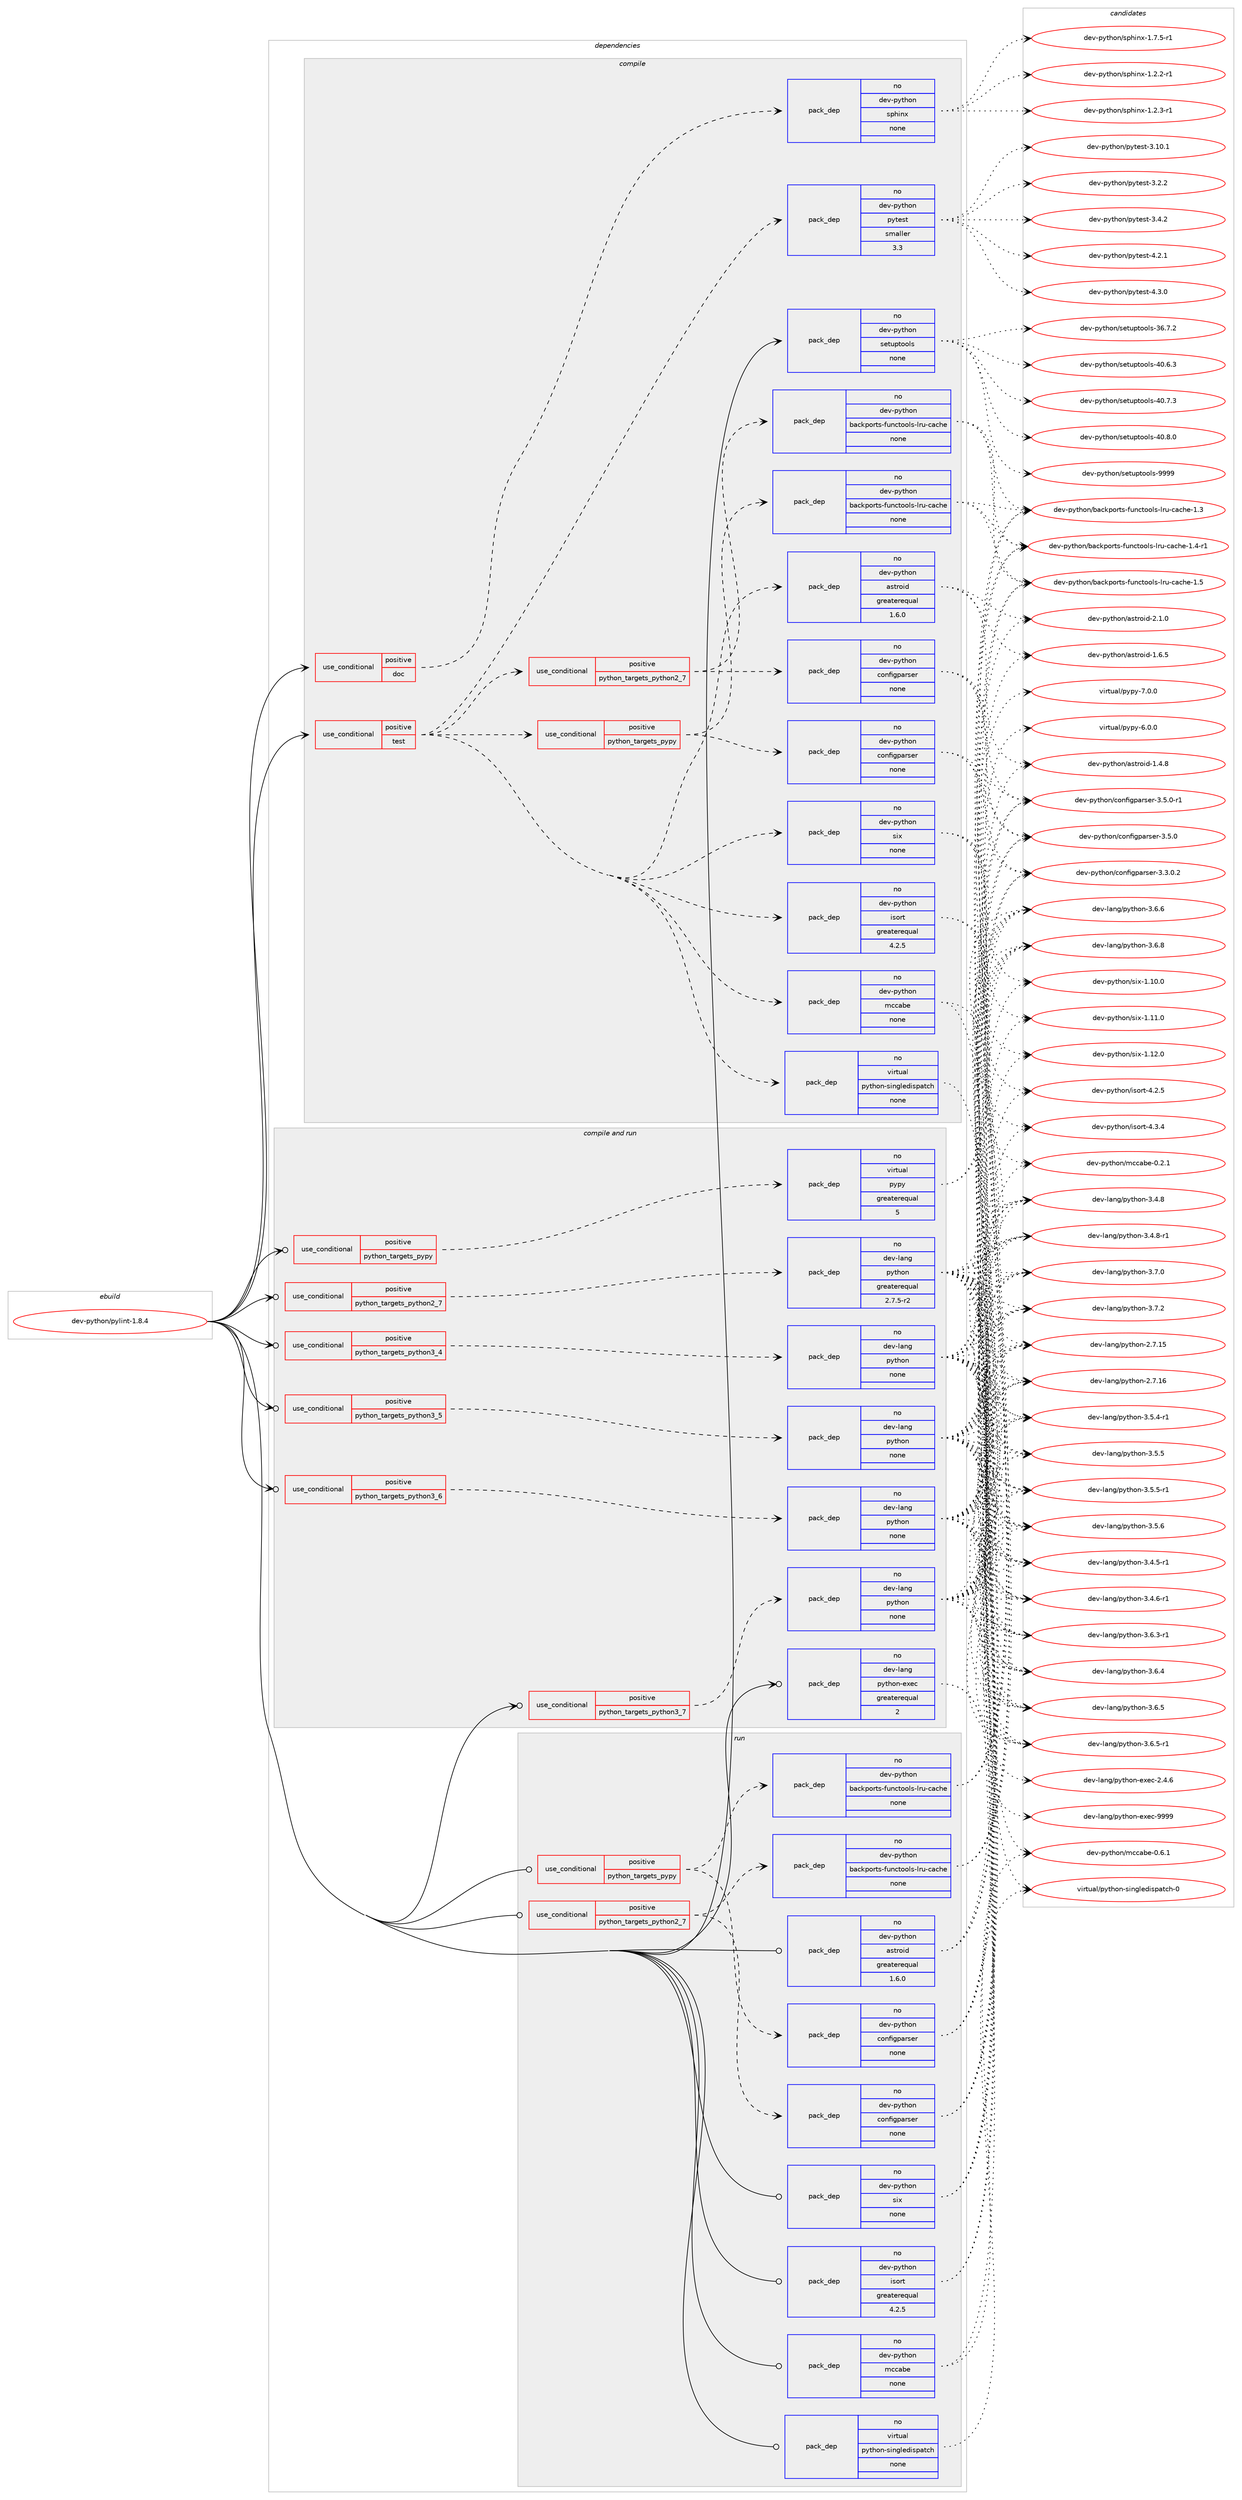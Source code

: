 digraph prolog {

# *************
# Graph options
# *************

newrank=true;
concentrate=true;
compound=true;
graph [rankdir=LR,fontname=Helvetica,fontsize=10,ranksep=1.5];#, ranksep=2.5, nodesep=0.2];
edge  [arrowhead=vee];
node  [fontname=Helvetica,fontsize=10];

# **********
# The ebuild
# **********

subgraph cluster_leftcol {
color=gray;
rank=same;
label=<<i>ebuild</i>>;
id [label="dev-python/pylint-1.8.4", color=red, width=4, href="../dev-python/pylint-1.8.4.svg"];
}

# ****************
# The dependencies
# ****************

subgraph cluster_midcol {
color=gray;
label=<<i>dependencies</i>>;
subgraph cluster_compile {
fillcolor="#eeeeee";
style=filled;
label=<<i>compile</i>>;
subgraph cond381129 {
dependency1430282 [label=<<TABLE BORDER="0" CELLBORDER="1" CELLSPACING="0" CELLPADDING="4"><TR><TD ROWSPAN="3" CELLPADDING="10">use_conditional</TD></TR><TR><TD>positive</TD></TR><TR><TD>doc</TD></TR></TABLE>>, shape=none, color=red];
subgraph pack1025831 {
dependency1430283 [label=<<TABLE BORDER="0" CELLBORDER="1" CELLSPACING="0" CELLPADDING="4" WIDTH="220"><TR><TD ROWSPAN="6" CELLPADDING="30">pack_dep</TD></TR><TR><TD WIDTH="110">no</TD></TR><TR><TD>dev-python</TD></TR><TR><TD>sphinx</TD></TR><TR><TD>none</TD></TR><TR><TD></TD></TR></TABLE>>, shape=none, color=blue];
}
dependency1430282:e -> dependency1430283:w [weight=20,style="dashed",arrowhead="vee"];
}
id:e -> dependency1430282:w [weight=20,style="solid",arrowhead="vee"];
subgraph cond381130 {
dependency1430284 [label=<<TABLE BORDER="0" CELLBORDER="1" CELLSPACING="0" CELLPADDING="4"><TR><TD ROWSPAN="3" CELLPADDING="10">use_conditional</TD></TR><TR><TD>positive</TD></TR><TR><TD>test</TD></TR></TABLE>>, shape=none, color=red];
subgraph pack1025832 {
dependency1430285 [label=<<TABLE BORDER="0" CELLBORDER="1" CELLSPACING="0" CELLPADDING="4" WIDTH="220"><TR><TD ROWSPAN="6" CELLPADDING="30">pack_dep</TD></TR><TR><TD WIDTH="110">no</TD></TR><TR><TD>dev-python</TD></TR><TR><TD>astroid</TD></TR><TR><TD>greaterequal</TD></TR><TR><TD>1.6.0</TD></TR></TABLE>>, shape=none, color=blue];
}
dependency1430284:e -> dependency1430285:w [weight=20,style="dashed",arrowhead="vee"];
subgraph pack1025833 {
dependency1430286 [label=<<TABLE BORDER="0" CELLBORDER="1" CELLSPACING="0" CELLPADDING="4" WIDTH="220"><TR><TD ROWSPAN="6" CELLPADDING="30">pack_dep</TD></TR><TR><TD WIDTH="110">no</TD></TR><TR><TD>dev-python</TD></TR><TR><TD>six</TD></TR><TR><TD>none</TD></TR><TR><TD></TD></TR></TABLE>>, shape=none, color=blue];
}
dependency1430284:e -> dependency1430286:w [weight=20,style="dashed",arrowhead="vee"];
subgraph pack1025834 {
dependency1430287 [label=<<TABLE BORDER="0" CELLBORDER="1" CELLSPACING="0" CELLPADDING="4" WIDTH="220"><TR><TD ROWSPAN="6" CELLPADDING="30">pack_dep</TD></TR><TR><TD WIDTH="110">no</TD></TR><TR><TD>dev-python</TD></TR><TR><TD>isort</TD></TR><TR><TD>greaterequal</TD></TR><TR><TD>4.2.5</TD></TR></TABLE>>, shape=none, color=blue];
}
dependency1430284:e -> dependency1430287:w [weight=20,style="dashed",arrowhead="vee"];
subgraph pack1025835 {
dependency1430288 [label=<<TABLE BORDER="0" CELLBORDER="1" CELLSPACING="0" CELLPADDING="4" WIDTH="220"><TR><TD ROWSPAN="6" CELLPADDING="30">pack_dep</TD></TR><TR><TD WIDTH="110">no</TD></TR><TR><TD>dev-python</TD></TR><TR><TD>mccabe</TD></TR><TR><TD>none</TD></TR><TR><TD></TD></TR></TABLE>>, shape=none, color=blue];
}
dependency1430284:e -> dependency1430288:w [weight=20,style="dashed",arrowhead="vee"];
subgraph pack1025836 {
dependency1430289 [label=<<TABLE BORDER="0" CELLBORDER="1" CELLSPACING="0" CELLPADDING="4" WIDTH="220"><TR><TD ROWSPAN="6" CELLPADDING="30">pack_dep</TD></TR><TR><TD WIDTH="110">no</TD></TR><TR><TD>virtual</TD></TR><TR><TD>python-singledispatch</TD></TR><TR><TD>none</TD></TR><TR><TD></TD></TR></TABLE>>, shape=none, color=blue];
}
dependency1430284:e -> dependency1430289:w [weight=20,style="dashed",arrowhead="vee"];
subgraph cond381131 {
dependency1430290 [label=<<TABLE BORDER="0" CELLBORDER="1" CELLSPACING="0" CELLPADDING="4"><TR><TD ROWSPAN="3" CELLPADDING="10">use_conditional</TD></TR><TR><TD>positive</TD></TR><TR><TD>python_targets_pypy</TD></TR></TABLE>>, shape=none, color=red];
subgraph pack1025837 {
dependency1430291 [label=<<TABLE BORDER="0" CELLBORDER="1" CELLSPACING="0" CELLPADDING="4" WIDTH="220"><TR><TD ROWSPAN="6" CELLPADDING="30">pack_dep</TD></TR><TR><TD WIDTH="110">no</TD></TR><TR><TD>dev-python</TD></TR><TR><TD>backports-functools-lru-cache</TD></TR><TR><TD>none</TD></TR><TR><TD></TD></TR></TABLE>>, shape=none, color=blue];
}
dependency1430290:e -> dependency1430291:w [weight=20,style="dashed",arrowhead="vee"];
subgraph pack1025838 {
dependency1430292 [label=<<TABLE BORDER="0" CELLBORDER="1" CELLSPACING="0" CELLPADDING="4" WIDTH="220"><TR><TD ROWSPAN="6" CELLPADDING="30">pack_dep</TD></TR><TR><TD WIDTH="110">no</TD></TR><TR><TD>dev-python</TD></TR><TR><TD>configparser</TD></TR><TR><TD>none</TD></TR><TR><TD></TD></TR></TABLE>>, shape=none, color=blue];
}
dependency1430290:e -> dependency1430292:w [weight=20,style="dashed",arrowhead="vee"];
}
dependency1430284:e -> dependency1430290:w [weight=20,style="dashed",arrowhead="vee"];
subgraph cond381132 {
dependency1430293 [label=<<TABLE BORDER="0" CELLBORDER="1" CELLSPACING="0" CELLPADDING="4"><TR><TD ROWSPAN="3" CELLPADDING="10">use_conditional</TD></TR><TR><TD>positive</TD></TR><TR><TD>python_targets_python2_7</TD></TR></TABLE>>, shape=none, color=red];
subgraph pack1025839 {
dependency1430294 [label=<<TABLE BORDER="0" CELLBORDER="1" CELLSPACING="0" CELLPADDING="4" WIDTH="220"><TR><TD ROWSPAN="6" CELLPADDING="30">pack_dep</TD></TR><TR><TD WIDTH="110">no</TD></TR><TR><TD>dev-python</TD></TR><TR><TD>backports-functools-lru-cache</TD></TR><TR><TD>none</TD></TR><TR><TD></TD></TR></TABLE>>, shape=none, color=blue];
}
dependency1430293:e -> dependency1430294:w [weight=20,style="dashed",arrowhead="vee"];
subgraph pack1025840 {
dependency1430295 [label=<<TABLE BORDER="0" CELLBORDER="1" CELLSPACING="0" CELLPADDING="4" WIDTH="220"><TR><TD ROWSPAN="6" CELLPADDING="30">pack_dep</TD></TR><TR><TD WIDTH="110">no</TD></TR><TR><TD>dev-python</TD></TR><TR><TD>configparser</TD></TR><TR><TD>none</TD></TR><TR><TD></TD></TR></TABLE>>, shape=none, color=blue];
}
dependency1430293:e -> dependency1430295:w [weight=20,style="dashed",arrowhead="vee"];
}
dependency1430284:e -> dependency1430293:w [weight=20,style="dashed",arrowhead="vee"];
subgraph pack1025841 {
dependency1430296 [label=<<TABLE BORDER="0" CELLBORDER="1" CELLSPACING="0" CELLPADDING="4" WIDTH="220"><TR><TD ROWSPAN="6" CELLPADDING="30">pack_dep</TD></TR><TR><TD WIDTH="110">no</TD></TR><TR><TD>dev-python</TD></TR><TR><TD>pytest</TD></TR><TR><TD>smaller</TD></TR><TR><TD>3.3</TD></TR></TABLE>>, shape=none, color=blue];
}
dependency1430284:e -> dependency1430296:w [weight=20,style="dashed",arrowhead="vee"];
}
id:e -> dependency1430284:w [weight=20,style="solid",arrowhead="vee"];
subgraph pack1025842 {
dependency1430297 [label=<<TABLE BORDER="0" CELLBORDER="1" CELLSPACING="0" CELLPADDING="4" WIDTH="220"><TR><TD ROWSPAN="6" CELLPADDING="30">pack_dep</TD></TR><TR><TD WIDTH="110">no</TD></TR><TR><TD>dev-python</TD></TR><TR><TD>setuptools</TD></TR><TR><TD>none</TD></TR><TR><TD></TD></TR></TABLE>>, shape=none, color=blue];
}
id:e -> dependency1430297:w [weight=20,style="solid",arrowhead="vee"];
}
subgraph cluster_compileandrun {
fillcolor="#eeeeee";
style=filled;
label=<<i>compile and run</i>>;
subgraph cond381133 {
dependency1430298 [label=<<TABLE BORDER="0" CELLBORDER="1" CELLSPACING="0" CELLPADDING="4"><TR><TD ROWSPAN="3" CELLPADDING="10">use_conditional</TD></TR><TR><TD>positive</TD></TR><TR><TD>python_targets_pypy</TD></TR></TABLE>>, shape=none, color=red];
subgraph pack1025843 {
dependency1430299 [label=<<TABLE BORDER="0" CELLBORDER="1" CELLSPACING="0" CELLPADDING="4" WIDTH="220"><TR><TD ROWSPAN="6" CELLPADDING="30">pack_dep</TD></TR><TR><TD WIDTH="110">no</TD></TR><TR><TD>virtual</TD></TR><TR><TD>pypy</TD></TR><TR><TD>greaterequal</TD></TR><TR><TD>5</TD></TR></TABLE>>, shape=none, color=blue];
}
dependency1430298:e -> dependency1430299:w [weight=20,style="dashed",arrowhead="vee"];
}
id:e -> dependency1430298:w [weight=20,style="solid",arrowhead="odotvee"];
subgraph cond381134 {
dependency1430300 [label=<<TABLE BORDER="0" CELLBORDER="1" CELLSPACING="0" CELLPADDING="4"><TR><TD ROWSPAN="3" CELLPADDING="10">use_conditional</TD></TR><TR><TD>positive</TD></TR><TR><TD>python_targets_python2_7</TD></TR></TABLE>>, shape=none, color=red];
subgraph pack1025844 {
dependency1430301 [label=<<TABLE BORDER="0" CELLBORDER="1" CELLSPACING="0" CELLPADDING="4" WIDTH="220"><TR><TD ROWSPAN="6" CELLPADDING="30">pack_dep</TD></TR><TR><TD WIDTH="110">no</TD></TR><TR><TD>dev-lang</TD></TR><TR><TD>python</TD></TR><TR><TD>greaterequal</TD></TR><TR><TD>2.7.5-r2</TD></TR></TABLE>>, shape=none, color=blue];
}
dependency1430300:e -> dependency1430301:w [weight=20,style="dashed",arrowhead="vee"];
}
id:e -> dependency1430300:w [weight=20,style="solid",arrowhead="odotvee"];
subgraph cond381135 {
dependency1430302 [label=<<TABLE BORDER="0" CELLBORDER="1" CELLSPACING="0" CELLPADDING="4"><TR><TD ROWSPAN="3" CELLPADDING="10">use_conditional</TD></TR><TR><TD>positive</TD></TR><TR><TD>python_targets_python3_4</TD></TR></TABLE>>, shape=none, color=red];
subgraph pack1025845 {
dependency1430303 [label=<<TABLE BORDER="0" CELLBORDER="1" CELLSPACING="0" CELLPADDING="4" WIDTH="220"><TR><TD ROWSPAN="6" CELLPADDING="30">pack_dep</TD></TR><TR><TD WIDTH="110">no</TD></TR><TR><TD>dev-lang</TD></TR><TR><TD>python</TD></TR><TR><TD>none</TD></TR><TR><TD></TD></TR></TABLE>>, shape=none, color=blue];
}
dependency1430302:e -> dependency1430303:w [weight=20,style="dashed",arrowhead="vee"];
}
id:e -> dependency1430302:w [weight=20,style="solid",arrowhead="odotvee"];
subgraph cond381136 {
dependency1430304 [label=<<TABLE BORDER="0" CELLBORDER="1" CELLSPACING="0" CELLPADDING="4"><TR><TD ROWSPAN="3" CELLPADDING="10">use_conditional</TD></TR><TR><TD>positive</TD></TR><TR><TD>python_targets_python3_5</TD></TR></TABLE>>, shape=none, color=red];
subgraph pack1025846 {
dependency1430305 [label=<<TABLE BORDER="0" CELLBORDER="1" CELLSPACING="0" CELLPADDING="4" WIDTH="220"><TR><TD ROWSPAN="6" CELLPADDING="30">pack_dep</TD></TR><TR><TD WIDTH="110">no</TD></TR><TR><TD>dev-lang</TD></TR><TR><TD>python</TD></TR><TR><TD>none</TD></TR><TR><TD></TD></TR></TABLE>>, shape=none, color=blue];
}
dependency1430304:e -> dependency1430305:w [weight=20,style="dashed",arrowhead="vee"];
}
id:e -> dependency1430304:w [weight=20,style="solid",arrowhead="odotvee"];
subgraph cond381137 {
dependency1430306 [label=<<TABLE BORDER="0" CELLBORDER="1" CELLSPACING="0" CELLPADDING="4"><TR><TD ROWSPAN="3" CELLPADDING="10">use_conditional</TD></TR><TR><TD>positive</TD></TR><TR><TD>python_targets_python3_6</TD></TR></TABLE>>, shape=none, color=red];
subgraph pack1025847 {
dependency1430307 [label=<<TABLE BORDER="0" CELLBORDER="1" CELLSPACING="0" CELLPADDING="4" WIDTH="220"><TR><TD ROWSPAN="6" CELLPADDING="30">pack_dep</TD></TR><TR><TD WIDTH="110">no</TD></TR><TR><TD>dev-lang</TD></TR><TR><TD>python</TD></TR><TR><TD>none</TD></TR><TR><TD></TD></TR></TABLE>>, shape=none, color=blue];
}
dependency1430306:e -> dependency1430307:w [weight=20,style="dashed",arrowhead="vee"];
}
id:e -> dependency1430306:w [weight=20,style="solid",arrowhead="odotvee"];
subgraph cond381138 {
dependency1430308 [label=<<TABLE BORDER="0" CELLBORDER="1" CELLSPACING="0" CELLPADDING="4"><TR><TD ROWSPAN="3" CELLPADDING="10">use_conditional</TD></TR><TR><TD>positive</TD></TR><TR><TD>python_targets_python3_7</TD></TR></TABLE>>, shape=none, color=red];
subgraph pack1025848 {
dependency1430309 [label=<<TABLE BORDER="0" CELLBORDER="1" CELLSPACING="0" CELLPADDING="4" WIDTH="220"><TR><TD ROWSPAN="6" CELLPADDING="30">pack_dep</TD></TR><TR><TD WIDTH="110">no</TD></TR><TR><TD>dev-lang</TD></TR><TR><TD>python</TD></TR><TR><TD>none</TD></TR><TR><TD></TD></TR></TABLE>>, shape=none, color=blue];
}
dependency1430308:e -> dependency1430309:w [weight=20,style="dashed",arrowhead="vee"];
}
id:e -> dependency1430308:w [weight=20,style="solid",arrowhead="odotvee"];
subgraph pack1025849 {
dependency1430310 [label=<<TABLE BORDER="0" CELLBORDER="1" CELLSPACING="0" CELLPADDING="4" WIDTH="220"><TR><TD ROWSPAN="6" CELLPADDING="30">pack_dep</TD></TR><TR><TD WIDTH="110">no</TD></TR><TR><TD>dev-lang</TD></TR><TR><TD>python-exec</TD></TR><TR><TD>greaterequal</TD></TR><TR><TD>2</TD></TR></TABLE>>, shape=none, color=blue];
}
id:e -> dependency1430310:w [weight=20,style="solid",arrowhead="odotvee"];
}
subgraph cluster_run {
fillcolor="#eeeeee";
style=filled;
label=<<i>run</i>>;
subgraph cond381139 {
dependency1430311 [label=<<TABLE BORDER="0" CELLBORDER="1" CELLSPACING="0" CELLPADDING="4"><TR><TD ROWSPAN="3" CELLPADDING="10">use_conditional</TD></TR><TR><TD>positive</TD></TR><TR><TD>python_targets_pypy</TD></TR></TABLE>>, shape=none, color=red];
subgraph pack1025850 {
dependency1430312 [label=<<TABLE BORDER="0" CELLBORDER="1" CELLSPACING="0" CELLPADDING="4" WIDTH="220"><TR><TD ROWSPAN="6" CELLPADDING="30">pack_dep</TD></TR><TR><TD WIDTH="110">no</TD></TR><TR><TD>dev-python</TD></TR><TR><TD>backports-functools-lru-cache</TD></TR><TR><TD>none</TD></TR><TR><TD></TD></TR></TABLE>>, shape=none, color=blue];
}
dependency1430311:e -> dependency1430312:w [weight=20,style="dashed",arrowhead="vee"];
subgraph pack1025851 {
dependency1430313 [label=<<TABLE BORDER="0" CELLBORDER="1" CELLSPACING="0" CELLPADDING="4" WIDTH="220"><TR><TD ROWSPAN="6" CELLPADDING="30">pack_dep</TD></TR><TR><TD WIDTH="110">no</TD></TR><TR><TD>dev-python</TD></TR><TR><TD>configparser</TD></TR><TR><TD>none</TD></TR><TR><TD></TD></TR></TABLE>>, shape=none, color=blue];
}
dependency1430311:e -> dependency1430313:w [weight=20,style="dashed",arrowhead="vee"];
}
id:e -> dependency1430311:w [weight=20,style="solid",arrowhead="odot"];
subgraph cond381140 {
dependency1430314 [label=<<TABLE BORDER="0" CELLBORDER="1" CELLSPACING="0" CELLPADDING="4"><TR><TD ROWSPAN="3" CELLPADDING="10">use_conditional</TD></TR><TR><TD>positive</TD></TR><TR><TD>python_targets_python2_7</TD></TR></TABLE>>, shape=none, color=red];
subgraph pack1025852 {
dependency1430315 [label=<<TABLE BORDER="0" CELLBORDER="1" CELLSPACING="0" CELLPADDING="4" WIDTH="220"><TR><TD ROWSPAN="6" CELLPADDING="30">pack_dep</TD></TR><TR><TD WIDTH="110">no</TD></TR><TR><TD>dev-python</TD></TR><TR><TD>backports-functools-lru-cache</TD></TR><TR><TD>none</TD></TR><TR><TD></TD></TR></TABLE>>, shape=none, color=blue];
}
dependency1430314:e -> dependency1430315:w [weight=20,style="dashed",arrowhead="vee"];
subgraph pack1025853 {
dependency1430316 [label=<<TABLE BORDER="0" CELLBORDER="1" CELLSPACING="0" CELLPADDING="4" WIDTH="220"><TR><TD ROWSPAN="6" CELLPADDING="30">pack_dep</TD></TR><TR><TD WIDTH="110">no</TD></TR><TR><TD>dev-python</TD></TR><TR><TD>configparser</TD></TR><TR><TD>none</TD></TR><TR><TD></TD></TR></TABLE>>, shape=none, color=blue];
}
dependency1430314:e -> dependency1430316:w [weight=20,style="dashed",arrowhead="vee"];
}
id:e -> dependency1430314:w [weight=20,style="solid",arrowhead="odot"];
subgraph pack1025854 {
dependency1430317 [label=<<TABLE BORDER="0" CELLBORDER="1" CELLSPACING="0" CELLPADDING="4" WIDTH="220"><TR><TD ROWSPAN="6" CELLPADDING="30">pack_dep</TD></TR><TR><TD WIDTH="110">no</TD></TR><TR><TD>dev-python</TD></TR><TR><TD>astroid</TD></TR><TR><TD>greaterequal</TD></TR><TR><TD>1.6.0</TD></TR></TABLE>>, shape=none, color=blue];
}
id:e -> dependency1430317:w [weight=20,style="solid",arrowhead="odot"];
subgraph pack1025855 {
dependency1430318 [label=<<TABLE BORDER="0" CELLBORDER="1" CELLSPACING="0" CELLPADDING="4" WIDTH="220"><TR><TD ROWSPAN="6" CELLPADDING="30">pack_dep</TD></TR><TR><TD WIDTH="110">no</TD></TR><TR><TD>dev-python</TD></TR><TR><TD>isort</TD></TR><TR><TD>greaterequal</TD></TR><TR><TD>4.2.5</TD></TR></TABLE>>, shape=none, color=blue];
}
id:e -> dependency1430318:w [weight=20,style="solid",arrowhead="odot"];
subgraph pack1025856 {
dependency1430319 [label=<<TABLE BORDER="0" CELLBORDER="1" CELLSPACING="0" CELLPADDING="4" WIDTH="220"><TR><TD ROWSPAN="6" CELLPADDING="30">pack_dep</TD></TR><TR><TD WIDTH="110">no</TD></TR><TR><TD>dev-python</TD></TR><TR><TD>mccabe</TD></TR><TR><TD>none</TD></TR><TR><TD></TD></TR></TABLE>>, shape=none, color=blue];
}
id:e -> dependency1430319:w [weight=20,style="solid",arrowhead="odot"];
subgraph pack1025857 {
dependency1430320 [label=<<TABLE BORDER="0" CELLBORDER="1" CELLSPACING="0" CELLPADDING="4" WIDTH="220"><TR><TD ROWSPAN="6" CELLPADDING="30">pack_dep</TD></TR><TR><TD WIDTH="110">no</TD></TR><TR><TD>dev-python</TD></TR><TR><TD>six</TD></TR><TR><TD>none</TD></TR><TR><TD></TD></TR></TABLE>>, shape=none, color=blue];
}
id:e -> dependency1430320:w [weight=20,style="solid",arrowhead="odot"];
subgraph pack1025858 {
dependency1430321 [label=<<TABLE BORDER="0" CELLBORDER="1" CELLSPACING="0" CELLPADDING="4" WIDTH="220"><TR><TD ROWSPAN="6" CELLPADDING="30">pack_dep</TD></TR><TR><TD WIDTH="110">no</TD></TR><TR><TD>virtual</TD></TR><TR><TD>python-singledispatch</TD></TR><TR><TD>none</TD></TR><TR><TD></TD></TR></TABLE>>, shape=none, color=blue];
}
id:e -> dependency1430321:w [weight=20,style="solid",arrowhead="odot"];
}
}

# **************
# The candidates
# **************

subgraph cluster_choices {
rank=same;
color=gray;
label=<<i>candidates</i>>;

subgraph choice1025831 {
color=black;
nodesep=1;
choice10010111845112121116104111110471151121041051101204549465046504511449 [label="dev-python/sphinx-1.2.2-r1", color=red, width=4,href="../dev-python/sphinx-1.2.2-r1.svg"];
choice10010111845112121116104111110471151121041051101204549465046514511449 [label="dev-python/sphinx-1.2.3-r1", color=red, width=4,href="../dev-python/sphinx-1.2.3-r1.svg"];
choice10010111845112121116104111110471151121041051101204549465546534511449 [label="dev-python/sphinx-1.7.5-r1", color=red, width=4,href="../dev-python/sphinx-1.7.5-r1.svg"];
dependency1430283:e -> choice10010111845112121116104111110471151121041051101204549465046504511449:w [style=dotted,weight="100"];
dependency1430283:e -> choice10010111845112121116104111110471151121041051101204549465046514511449:w [style=dotted,weight="100"];
dependency1430283:e -> choice10010111845112121116104111110471151121041051101204549465546534511449:w [style=dotted,weight="100"];
}
subgraph choice1025832 {
color=black;
nodesep=1;
choice100101118451121211161041111104797115116114111105100454946524656 [label="dev-python/astroid-1.4.8", color=red, width=4,href="../dev-python/astroid-1.4.8.svg"];
choice100101118451121211161041111104797115116114111105100454946544653 [label="dev-python/astroid-1.6.5", color=red, width=4,href="../dev-python/astroid-1.6.5.svg"];
choice100101118451121211161041111104797115116114111105100455046494648 [label="dev-python/astroid-2.1.0", color=red, width=4,href="../dev-python/astroid-2.1.0.svg"];
dependency1430285:e -> choice100101118451121211161041111104797115116114111105100454946524656:w [style=dotted,weight="100"];
dependency1430285:e -> choice100101118451121211161041111104797115116114111105100454946544653:w [style=dotted,weight="100"];
dependency1430285:e -> choice100101118451121211161041111104797115116114111105100455046494648:w [style=dotted,weight="100"];
}
subgraph choice1025833 {
color=black;
nodesep=1;
choice100101118451121211161041111104711510512045494649484648 [label="dev-python/six-1.10.0", color=red, width=4,href="../dev-python/six-1.10.0.svg"];
choice100101118451121211161041111104711510512045494649494648 [label="dev-python/six-1.11.0", color=red, width=4,href="../dev-python/six-1.11.0.svg"];
choice100101118451121211161041111104711510512045494649504648 [label="dev-python/six-1.12.0", color=red, width=4,href="../dev-python/six-1.12.0.svg"];
dependency1430286:e -> choice100101118451121211161041111104711510512045494649484648:w [style=dotted,weight="100"];
dependency1430286:e -> choice100101118451121211161041111104711510512045494649494648:w [style=dotted,weight="100"];
dependency1430286:e -> choice100101118451121211161041111104711510512045494649504648:w [style=dotted,weight="100"];
}
subgraph choice1025834 {
color=black;
nodesep=1;
choice1001011184511212111610411111047105115111114116455246504653 [label="dev-python/isort-4.2.5", color=red, width=4,href="../dev-python/isort-4.2.5.svg"];
choice1001011184511212111610411111047105115111114116455246514652 [label="dev-python/isort-4.3.4", color=red, width=4,href="../dev-python/isort-4.3.4.svg"];
dependency1430287:e -> choice1001011184511212111610411111047105115111114116455246504653:w [style=dotted,weight="100"];
dependency1430287:e -> choice1001011184511212111610411111047105115111114116455246514652:w [style=dotted,weight="100"];
}
subgraph choice1025835 {
color=black;
nodesep=1;
choice100101118451121211161041111104710999999798101454846504649 [label="dev-python/mccabe-0.2.1", color=red, width=4,href="../dev-python/mccabe-0.2.1.svg"];
choice100101118451121211161041111104710999999798101454846544649 [label="dev-python/mccabe-0.6.1", color=red, width=4,href="../dev-python/mccabe-0.6.1.svg"];
dependency1430288:e -> choice100101118451121211161041111104710999999798101454846504649:w [style=dotted,weight="100"];
dependency1430288:e -> choice100101118451121211161041111104710999999798101454846544649:w [style=dotted,weight="100"];
}
subgraph choice1025836 {
color=black;
nodesep=1;
choice11810511411611797108471121211161041111104511510511010310810110010511511297116991044548 [label="virtual/python-singledispatch-0", color=red, width=4,href="../virtual/python-singledispatch-0.svg"];
dependency1430289:e -> choice11810511411611797108471121211161041111104511510511010310810110010511511297116991044548:w [style=dotted,weight="100"];
}
subgraph choice1025837 {
color=black;
nodesep=1;
choice10010111845112121116104111110479897991071121111141161154510211711099116111111108115451081141174599979910410145494651 [label="dev-python/backports-functools-lru-cache-1.3", color=red, width=4,href="../dev-python/backports-functools-lru-cache-1.3.svg"];
choice100101118451121211161041111104798979910711211111411611545102117110991161111111081154510811411745999799104101454946524511449 [label="dev-python/backports-functools-lru-cache-1.4-r1", color=red, width=4,href="../dev-python/backports-functools-lru-cache-1.4-r1.svg"];
choice10010111845112121116104111110479897991071121111141161154510211711099116111111108115451081141174599979910410145494653 [label="dev-python/backports-functools-lru-cache-1.5", color=red, width=4,href="../dev-python/backports-functools-lru-cache-1.5.svg"];
dependency1430291:e -> choice10010111845112121116104111110479897991071121111141161154510211711099116111111108115451081141174599979910410145494651:w [style=dotted,weight="100"];
dependency1430291:e -> choice100101118451121211161041111104798979910711211111411611545102117110991161111111081154510811411745999799104101454946524511449:w [style=dotted,weight="100"];
dependency1430291:e -> choice10010111845112121116104111110479897991071121111141161154510211711099116111111108115451081141174599979910410145494653:w [style=dotted,weight="100"];
}
subgraph choice1025838 {
color=black;
nodesep=1;
choice100101118451121211161041111104799111110102105103112971141151011144551465146484650 [label="dev-python/configparser-3.3.0.2", color=red, width=4,href="../dev-python/configparser-3.3.0.2.svg"];
choice10010111845112121116104111110479911111010210510311297114115101114455146534648 [label="dev-python/configparser-3.5.0", color=red, width=4,href="../dev-python/configparser-3.5.0.svg"];
choice100101118451121211161041111104799111110102105103112971141151011144551465346484511449 [label="dev-python/configparser-3.5.0-r1", color=red, width=4,href="../dev-python/configparser-3.5.0-r1.svg"];
dependency1430292:e -> choice100101118451121211161041111104799111110102105103112971141151011144551465146484650:w [style=dotted,weight="100"];
dependency1430292:e -> choice10010111845112121116104111110479911111010210510311297114115101114455146534648:w [style=dotted,weight="100"];
dependency1430292:e -> choice100101118451121211161041111104799111110102105103112971141151011144551465346484511449:w [style=dotted,weight="100"];
}
subgraph choice1025839 {
color=black;
nodesep=1;
choice10010111845112121116104111110479897991071121111141161154510211711099116111111108115451081141174599979910410145494651 [label="dev-python/backports-functools-lru-cache-1.3", color=red, width=4,href="../dev-python/backports-functools-lru-cache-1.3.svg"];
choice100101118451121211161041111104798979910711211111411611545102117110991161111111081154510811411745999799104101454946524511449 [label="dev-python/backports-functools-lru-cache-1.4-r1", color=red, width=4,href="../dev-python/backports-functools-lru-cache-1.4-r1.svg"];
choice10010111845112121116104111110479897991071121111141161154510211711099116111111108115451081141174599979910410145494653 [label="dev-python/backports-functools-lru-cache-1.5", color=red, width=4,href="../dev-python/backports-functools-lru-cache-1.5.svg"];
dependency1430294:e -> choice10010111845112121116104111110479897991071121111141161154510211711099116111111108115451081141174599979910410145494651:w [style=dotted,weight="100"];
dependency1430294:e -> choice100101118451121211161041111104798979910711211111411611545102117110991161111111081154510811411745999799104101454946524511449:w [style=dotted,weight="100"];
dependency1430294:e -> choice10010111845112121116104111110479897991071121111141161154510211711099116111111108115451081141174599979910410145494653:w [style=dotted,weight="100"];
}
subgraph choice1025840 {
color=black;
nodesep=1;
choice100101118451121211161041111104799111110102105103112971141151011144551465146484650 [label="dev-python/configparser-3.3.0.2", color=red, width=4,href="../dev-python/configparser-3.3.0.2.svg"];
choice10010111845112121116104111110479911111010210510311297114115101114455146534648 [label="dev-python/configparser-3.5.0", color=red, width=4,href="../dev-python/configparser-3.5.0.svg"];
choice100101118451121211161041111104799111110102105103112971141151011144551465346484511449 [label="dev-python/configparser-3.5.0-r1", color=red, width=4,href="../dev-python/configparser-3.5.0-r1.svg"];
dependency1430295:e -> choice100101118451121211161041111104799111110102105103112971141151011144551465146484650:w [style=dotted,weight="100"];
dependency1430295:e -> choice10010111845112121116104111110479911111010210510311297114115101114455146534648:w [style=dotted,weight="100"];
dependency1430295:e -> choice100101118451121211161041111104799111110102105103112971141151011144551465346484511449:w [style=dotted,weight="100"];
}
subgraph choice1025841 {
color=black;
nodesep=1;
choice100101118451121211161041111104711212111610111511645514649484649 [label="dev-python/pytest-3.10.1", color=red, width=4,href="../dev-python/pytest-3.10.1.svg"];
choice1001011184511212111610411111047112121116101115116455146504650 [label="dev-python/pytest-3.2.2", color=red, width=4,href="../dev-python/pytest-3.2.2.svg"];
choice1001011184511212111610411111047112121116101115116455146524650 [label="dev-python/pytest-3.4.2", color=red, width=4,href="../dev-python/pytest-3.4.2.svg"];
choice1001011184511212111610411111047112121116101115116455246504649 [label="dev-python/pytest-4.2.1", color=red, width=4,href="../dev-python/pytest-4.2.1.svg"];
choice1001011184511212111610411111047112121116101115116455246514648 [label="dev-python/pytest-4.3.0", color=red, width=4,href="../dev-python/pytest-4.3.0.svg"];
dependency1430296:e -> choice100101118451121211161041111104711212111610111511645514649484649:w [style=dotted,weight="100"];
dependency1430296:e -> choice1001011184511212111610411111047112121116101115116455146504650:w [style=dotted,weight="100"];
dependency1430296:e -> choice1001011184511212111610411111047112121116101115116455146524650:w [style=dotted,weight="100"];
dependency1430296:e -> choice1001011184511212111610411111047112121116101115116455246504649:w [style=dotted,weight="100"];
dependency1430296:e -> choice1001011184511212111610411111047112121116101115116455246514648:w [style=dotted,weight="100"];
}
subgraph choice1025842 {
color=black;
nodesep=1;
choice100101118451121211161041111104711510111611711211611111110811545515446554650 [label="dev-python/setuptools-36.7.2", color=red, width=4,href="../dev-python/setuptools-36.7.2.svg"];
choice100101118451121211161041111104711510111611711211611111110811545524846544651 [label="dev-python/setuptools-40.6.3", color=red, width=4,href="../dev-python/setuptools-40.6.3.svg"];
choice100101118451121211161041111104711510111611711211611111110811545524846554651 [label="dev-python/setuptools-40.7.3", color=red, width=4,href="../dev-python/setuptools-40.7.3.svg"];
choice100101118451121211161041111104711510111611711211611111110811545524846564648 [label="dev-python/setuptools-40.8.0", color=red, width=4,href="../dev-python/setuptools-40.8.0.svg"];
choice10010111845112121116104111110471151011161171121161111111081154557575757 [label="dev-python/setuptools-9999", color=red, width=4,href="../dev-python/setuptools-9999.svg"];
dependency1430297:e -> choice100101118451121211161041111104711510111611711211611111110811545515446554650:w [style=dotted,weight="100"];
dependency1430297:e -> choice100101118451121211161041111104711510111611711211611111110811545524846544651:w [style=dotted,weight="100"];
dependency1430297:e -> choice100101118451121211161041111104711510111611711211611111110811545524846554651:w [style=dotted,weight="100"];
dependency1430297:e -> choice100101118451121211161041111104711510111611711211611111110811545524846564648:w [style=dotted,weight="100"];
dependency1430297:e -> choice10010111845112121116104111110471151011161171121161111111081154557575757:w [style=dotted,weight="100"];
}
subgraph choice1025843 {
color=black;
nodesep=1;
choice1181051141161179710847112121112121455446484648 [label="virtual/pypy-6.0.0", color=red, width=4,href="../virtual/pypy-6.0.0.svg"];
choice1181051141161179710847112121112121455546484648 [label="virtual/pypy-7.0.0", color=red, width=4,href="../virtual/pypy-7.0.0.svg"];
dependency1430299:e -> choice1181051141161179710847112121112121455446484648:w [style=dotted,weight="100"];
dependency1430299:e -> choice1181051141161179710847112121112121455546484648:w [style=dotted,weight="100"];
}
subgraph choice1025844 {
color=black;
nodesep=1;
choice10010111845108971101034711212111610411111045504655464953 [label="dev-lang/python-2.7.15", color=red, width=4,href="../dev-lang/python-2.7.15.svg"];
choice10010111845108971101034711212111610411111045504655464954 [label="dev-lang/python-2.7.16", color=red, width=4,href="../dev-lang/python-2.7.16.svg"];
choice1001011184510897110103471121211161041111104551465246534511449 [label="dev-lang/python-3.4.5-r1", color=red, width=4,href="../dev-lang/python-3.4.5-r1.svg"];
choice1001011184510897110103471121211161041111104551465246544511449 [label="dev-lang/python-3.4.6-r1", color=red, width=4,href="../dev-lang/python-3.4.6-r1.svg"];
choice100101118451089711010347112121116104111110455146524656 [label="dev-lang/python-3.4.8", color=red, width=4,href="../dev-lang/python-3.4.8.svg"];
choice1001011184510897110103471121211161041111104551465246564511449 [label="dev-lang/python-3.4.8-r1", color=red, width=4,href="../dev-lang/python-3.4.8-r1.svg"];
choice1001011184510897110103471121211161041111104551465346524511449 [label="dev-lang/python-3.5.4-r1", color=red, width=4,href="../dev-lang/python-3.5.4-r1.svg"];
choice100101118451089711010347112121116104111110455146534653 [label="dev-lang/python-3.5.5", color=red, width=4,href="../dev-lang/python-3.5.5.svg"];
choice1001011184510897110103471121211161041111104551465346534511449 [label="dev-lang/python-3.5.5-r1", color=red, width=4,href="../dev-lang/python-3.5.5-r1.svg"];
choice100101118451089711010347112121116104111110455146534654 [label="dev-lang/python-3.5.6", color=red, width=4,href="../dev-lang/python-3.5.6.svg"];
choice1001011184510897110103471121211161041111104551465446514511449 [label="dev-lang/python-3.6.3-r1", color=red, width=4,href="../dev-lang/python-3.6.3-r1.svg"];
choice100101118451089711010347112121116104111110455146544652 [label="dev-lang/python-3.6.4", color=red, width=4,href="../dev-lang/python-3.6.4.svg"];
choice100101118451089711010347112121116104111110455146544653 [label="dev-lang/python-3.6.5", color=red, width=4,href="../dev-lang/python-3.6.5.svg"];
choice1001011184510897110103471121211161041111104551465446534511449 [label="dev-lang/python-3.6.5-r1", color=red, width=4,href="../dev-lang/python-3.6.5-r1.svg"];
choice100101118451089711010347112121116104111110455146544654 [label="dev-lang/python-3.6.6", color=red, width=4,href="../dev-lang/python-3.6.6.svg"];
choice100101118451089711010347112121116104111110455146544656 [label="dev-lang/python-3.6.8", color=red, width=4,href="../dev-lang/python-3.6.8.svg"];
choice100101118451089711010347112121116104111110455146554648 [label="dev-lang/python-3.7.0", color=red, width=4,href="../dev-lang/python-3.7.0.svg"];
choice100101118451089711010347112121116104111110455146554650 [label="dev-lang/python-3.7.2", color=red, width=4,href="../dev-lang/python-3.7.2.svg"];
dependency1430301:e -> choice10010111845108971101034711212111610411111045504655464953:w [style=dotted,weight="100"];
dependency1430301:e -> choice10010111845108971101034711212111610411111045504655464954:w [style=dotted,weight="100"];
dependency1430301:e -> choice1001011184510897110103471121211161041111104551465246534511449:w [style=dotted,weight="100"];
dependency1430301:e -> choice1001011184510897110103471121211161041111104551465246544511449:w [style=dotted,weight="100"];
dependency1430301:e -> choice100101118451089711010347112121116104111110455146524656:w [style=dotted,weight="100"];
dependency1430301:e -> choice1001011184510897110103471121211161041111104551465246564511449:w [style=dotted,weight="100"];
dependency1430301:e -> choice1001011184510897110103471121211161041111104551465346524511449:w [style=dotted,weight="100"];
dependency1430301:e -> choice100101118451089711010347112121116104111110455146534653:w [style=dotted,weight="100"];
dependency1430301:e -> choice1001011184510897110103471121211161041111104551465346534511449:w [style=dotted,weight="100"];
dependency1430301:e -> choice100101118451089711010347112121116104111110455146534654:w [style=dotted,weight="100"];
dependency1430301:e -> choice1001011184510897110103471121211161041111104551465446514511449:w [style=dotted,weight="100"];
dependency1430301:e -> choice100101118451089711010347112121116104111110455146544652:w [style=dotted,weight="100"];
dependency1430301:e -> choice100101118451089711010347112121116104111110455146544653:w [style=dotted,weight="100"];
dependency1430301:e -> choice1001011184510897110103471121211161041111104551465446534511449:w [style=dotted,weight="100"];
dependency1430301:e -> choice100101118451089711010347112121116104111110455146544654:w [style=dotted,weight="100"];
dependency1430301:e -> choice100101118451089711010347112121116104111110455146544656:w [style=dotted,weight="100"];
dependency1430301:e -> choice100101118451089711010347112121116104111110455146554648:w [style=dotted,weight="100"];
dependency1430301:e -> choice100101118451089711010347112121116104111110455146554650:w [style=dotted,weight="100"];
}
subgraph choice1025845 {
color=black;
nodesep=1;
choice10010111845108971101034711212111610411111045504655464953 [label="dev-lang/python-2.7.15", color=red, width=4,href="../dev-lang/python-2.7.15.svg"];
choice10010111845108971101034711212111610411111045504655464954 [label="dev-lang/python-2.7.16", color=red, width=4,href="../dev-lang/python-2.7.16.svg"];
choice1001011184510897110103471121211161041111104551465246534511449 [label="dev-lang/python-3.4.5-r1", color=red, width=4,href="../dev-lang/python-3.4.5-r1.svg"];
choice1001011184510897110103471121211161041111104551465246544511449 [label="dev-lang/python-3.4.6-r1", color=red, width=4,href="../dev-lang/python-3.4.6-r1.svg"];
choice100101118451089711010347112121116104111110455146524656 [label="dev-lang/python-3.4.8", color=red, width=4,href="../dev-lang/python-3.4.8.svg"];
choice1001011184510897110103471121211161041111104551465246564511449 [label="dev-lang/python-3.4.8-r1", color=red, width=4,href="../dev-lang/python-3.4.8-r1.svg"];
choice1001011184510897110103471121211161041111104551465346524511449 [label="dev-lang/python-3.5.4-r1", color=red, width=4,href="../dev-lang/python-3.5.4-r1.svg"];
choice100101118451089711010347112121116104111110455146534653 [label="dev-lang/python-3.5.5", color=red, width=4,href="../dev-lang/python-3.5.5.svg"];
choice1001011184510897110103471121211161041111104551465346534511449 [label="dev-lang/python-3.5.5-r1", color=red, width=4,href="../dev-lang/python-3.5.5-r1.svg"];
choice100101118451089711010347112121116104111110455146534654 [label="dev-lang/python-3.5.6", color=red, width=4,href="../dev-lang/python-3.5.6.svg"];
choice1001011184510897110103471121211161041111104551465446514511449 [label="dev-lang/python-3.6.3-r1", color=red, width=4,href="../dev-lang/python-3.6.3-r1.svg"];
choice100101118451089711010347112121116104111110455146544652 [label="dev-lang/python-3.6.4", color=red, width=4,href="../dev-lang/python-3.6.4.svg"];
choice100101118451089711010347112121116104111110455146544653 [label="dev-lang/python-3.6.5", color=red, width=4,href="../dev-lang/python-3.6.5.svg"];
choice1001011184510897110103471121211161041111104551465446534511449 [label="dev-lang/python-3.6.5-r1", color=red, width=4,href="../dev-lang/python-3.6.5-r1.svg"];
choice100101118451089711010347112121116104111110455146544654 [label="dev-lang/python-3.6.6", color=red, width=4,href="../dev-lang/python-3.6.6.svg"];
choice100101118451089711010347112121116104111110455146544656 [label="dev-lang/python-3.6.8", color=red, width=4,href="../dev-lang/python-3.6.8.svg"];
choice100101118451089711010347112121116104111110455146554648 [label="dev-lang/python-3.7.0", color=red, width=4,href="../dev-lang/python-3.7.0.svg"];
choice100101118451089711010347112121116104111110455146554650 [label="dev-lang/python-3.7.2", color=red, width=4,href="../dev-lang/python-3.7.2.svg"];
dependency1430303:e -> choice10010111845108971101034711212111610411111045504655464953:w [style=dotted,weight="100"];
dependency1430303:e -> choice10010111845108971101034711212111610411111045504655464954:w [style=dotted,weight="100"];
dependency1430303:e -> choice1001011184510897110103471121211161041111104551465246534511449:w [style=dotted,weight="100"];
dependency1430303:e -> choice1001011184510897110103471121211161041111104551465246544511449:w [style=dotted,weight="100"];
dependency1430303:e -> choice100101118451089711010347112121116104111110455146524656:w [style=dotted,weight="100"];
dependency1430303:e -> choice1001011184510897110103471121211161041111104551465246564511449:w [style=dotted,weight="100"];
dependency1430303:e -> choice1001011184510897110103471121211161041111104551465346524511449:w [style=dotted,weight="100"];
dependency1430303:e -> choice100101118451089711010347112121116104111110455146534653:w [style=dotted,weight="100"];
dependency1430303:e -> choice1001011184510897110103471121211161041111104551465346534511449:w [style=dotted,weight="100"];
dependency1430303:e -> choice100101118451089711010347112121116104111110455146534654:w [style=dotted,weight="100"];
dependency1430303:e -> choice1001011184510897110103471121211161041111104551465446514511449:w [style=dotted,weight="100"];
dependency1430303:e -> choice100101118451089711010347112121116104111110455146544652:w [style=dotted,weight="100"];
dependency1430303:e -> choice100101118451089711010347112121116104111110455146544653:w [style=dotted,weight="100"];
dependency1430303:e -> choice1001011184510897110103471121211161041111104551465446534511449:w [style=dotted,weight="100"];
dependency1430303:e -> choice100101118451089711010347112121116104111110455146544654:w [style=dotted,weight="100"];
dependency1430303:e -> choice100101118451089711010347112121116104111110455146544656:w [style=dotted,weight="100"];
dependency1430303:e -> choice100101118451089711010347112121116104111110455146554648:w [style=dotted,weight="100"];
dependency1430303:e -> choice100101118451089711010347112121116104111110455146554650:w [style=dotted,weight="100"];
}
subgraph choice1025846 {
color=black;
nodesep=1;
choice10010111845108971101034711212111610411111045504655464953 [label="dev-lang/python-2.7.15", color=red, width=4,href="../dev-lang/python-2.7.15.svg"];
choice10010111845108971101034711212111610411111045504655464954 [label="dev-lang/python-2.7.16", color=red, width=4,href="../dev-lang/python-2.7.16.svg"];
choice1001011184510897110103471121211161041111104551465246534511449 [label="dev-lang/python-3.4.5-r1", color=red, width=4,href="../dev-lang/python-3.4.5-r1.svg"];
choice1001011184510897110103471121211161041111104551465246544511449 [label="dev-lang/python-3.4.6-r1", color=red, width=4,href="../dev-lang/python-3.4.6-r1.svg"];
choice100101118451089711010347112121116104111110455146524656 [label="dev-lang/python-3.4.8", color=red, width=4,href="../dev-lang/python-3.4.8.svg"];
choice1001011184510897110103471121211161041111104551465246564511449 [label="dev-lang/python-3.4.8-r1", color=red, width=4,href="../dev-lang/python-3.4.8-r1.svg"];
choice1001011184510897110103471121211161041111104551465346524511449 [label="dev-lang/python-3.5.4-r1", color=red, width=4,href="../dev-lang/python-3.5.4-r1.svg"];
choice100101118451089711010347112121116104111110455146534653 [label="dev-lang/python-3.5.5", color=red, width=4,href="../dev-lang/python-3.5.5.svg"];
choice1001011184510897110103471121211161041111104551465346534511449 [label="dev-lang/python-3.5.5-r1", color=red, width=4,href="../dev-lang/python-3.5.5-r1.svg"];
choice100101118451089711010347112121116104111110455146534654 [label="dev-lang/python-3.5.6", color=red, width=4,href="../dev-lang/python-3.5.6.svg"];
choice1001011184510897110103471121211161041111104551465446514511449 [label="dev-lang/python-3.6.3-r1", color=red, width=4,href="../dev-lang/python-3.6.3-r1.svg"];
choice100101118451089711010347112121116104111110455146544652 [label="dev-lang/python-3.6.4", color=red, width=4,href="../dev-lang/python-3.6.4.svg"];
choice100101118451089711010347112121116104111110455146544653 [label="dev-lang/python-3.6.5", color=red, width=4,href="../dev-lang/python-3.6.5.svg"];
choice1001011184510897110103471121211161041111104551465446534511449 [label="dev-lang/python-3.6.5-r1", color=red, width=4,href="../dev-lang/python-3.6.5-r1.svg"];
choice100101118451089711010347112121116104111110455146544654 [label="dev-lang/python-3.6.6", color=red, width=4,href="../dev-lang/python-3.6.6.svg"];
choice100101118451089711010347112121116104111110455146544656 [label="dev-lang/python-3.6.8", color=red, width=4,href="../dev-lang/python-3.6.8.svg"];
choice100101118451089711010347112121116104111110455146554648 [label="dev-lang/python-3.7.0", color=red, width=4,href="../dev-lang/python-3.7.0.svg"];
choice100101118451089711010347112121116104111110455146554650 [label="dev-lang/python-3.7.2", color=red, width=4,href="../dev-lang/python-3.7.2.svg"];
dependency1430305:e -> choice10010111845108971101034711212111610411111045504655464953:w [style=dotted,weight="100"];
dependency1430305:e -> choice10010111845108971101034711212111610411111045504655464954:w [style=dotted,weight="100"];
dependency1430305:e -> choice1001011184510897110103471121211161041111104551465246534511449:w [style=dotted,weight="100"];
dependency1430305:e -> choice1001011184510897110103471121211161041111104551465246544511449:w [style=dotted,weight="100"];
dependency1430305:e -> choice100101118451089711010347112121116104111110455146524656:w [style=dotted,weight="100"];
dependency1430305:e -> choice1001011184510897110103471121211161041111104551465246564511449:w [style=dotted,weight="100"];
dependency1430305:e -> choice1001011184510897110103471121211161041111104551465346524511449:w [style=dotted,weight="100"];
dependency1430305:e -> choice100101118451089711010347112121116104111110455146534653:w [style=dotted,weight="100"];
dependency1430305:e -> choice1001011184510897110103471121211161041111104551465346534511449:w [style=dotted,weight="100"];
dependency1430305:e -> choice100101118451089711010347112121116104111110455146534654:w [style=dotted,weight="100"];
dependency1430305:e -> choice1001011184510897110103471121211161041111104551465446514511449:w [style=dotted,weight="100"];
dependency1430305:e -> choice100101118451089711010347112121116104111110455146544652:w [style=dotted,weight="100"];
dependency1430305:e -> choice100101118451089711010347112121116104111110455146544653:w [style=dotted,weight="100"];
dependency1430305:e -> choice1001011184510897110103471121211161041111104551465446534511449:w [style=dotted,weight="100"];
dependency1430305:e -> choice100101118451089711010347112121116104111110455146544654:w [style=dotted,weight="100"];
dependency1430305:e -> choice100101118451089711010347112121116104111110455146544656:w [style=dotted,weight="100"];
dependency1430305:e -> choice100101118451089711010347112121116104111110455146554648:w [style=dotted,weight="100"];
dependency1430305:e -> choice100101118451089711010347112121116104111110455146554650:w [style=dotted,weight="100"];
}
subgraph choice1025847 {
color=black;
nodesep=1;
choice10010111845108971101034711212111610411111045504655464953 [label="dev-lang/python-2.7.15", color=red, width=4,href="../dev-lang/python-2.7.15.svg"];
choice10010111845108971101034711212111610411111045504655464954 [label="dev-lang/python-2.7.16", color=red, width=4,href="../dev-lang/python-2.7.16.svg"];
choice1001011184510897110103471121211161041111104551465246534511449 [label="dev-lang/python-3.4.5-r1", color=red, width=4,href="../dev-lang/python-3.4.5-r1.svg"];
choice1001011184510897110103471121211161041111104551465246544511449 [label="dev-lang/python-3.4.6-r1", color=red, width=4,href="../dev-lang/python-3.4.6-r1.svg"];
choice100101118451089711010347112121116104111110455146524656 [label="dev-lang/python-3.4.8", color=red, width=4,href="../dev-lang/python-3.4.8.svg"];
choice1001011184510897110103471121211161041111104551465246564511449 [label="dev-lang/python-3.4.8-r1", color=red, width=4,href="../dev-lang/python-3.4.8-r1.svg"];
choice1001011184510897110103471121211161041111104551465346524511449 [label="dev-lang/python-3.5.4-r1", color=red, width=4,href="../dev-lang/python-3.5.4-r1.svg"];
choice100101118451089711010347112121116104111110455146534653 [label="dev-lang/python-3.5.5", color=red, width=4,href="../dev-lang/python-3.5.5.svg"];
choice1001011184510897110103471121211161041111104551465346534511449 [label="dev-lang/python-3.5.5-r1", color=red, width=4,href="../dev-lang/python-3.5.5-r1.svg"];
choice100101118451089711010347112121116104111110455146534654 [label="dev-lang/python-3.5.6", color=red, width=4,href="../dev-lang/python-3.5.6.svg"];
choice1001011184510897110103471121211161041111104551465446514511449 [label="dev-lang/python-3.6.3-r1", color=red, width=4,href="../dev-lang/python-3.6.3-r1.svg"];
choice100101118451089711010347112121116104111110455146544652 [label="dev-lang/python-3.6.4", color=red, width=4,href="../dev-lang/python-3.6.4.svg"];
choice100101118451089711010347112121116104111110455146544653 [label="dev-lang/python-3.6.5", color=red, width=4,href="../dev-lang/python-3.6.5.svg"];
choice1001011184510897110103471121211161041111104551465446534511449 [label="dev-lang/python-3.6.5-r1", color=red, width=4,href="../dev-lang/python-3.6.5-r1.svg"];
choice100101118451089711010347112121116104111110455146544654 [label="dev-lang/python-3.6.6", color=red, width=4,href="../dev-lang/python-3.6.6.svg"];
choice100101118451089711010347112121116104111110455146544656 [label="dev-lang/python-3.6.8", color=red, width=4,href="../dev-lang/python-3.6.8.svg"];
choice100101118451089711010347112121116104111110455146554648 [label="dev-lang/python-3.7.0", color=red, width=4,href="../dev-lang/python-3.7.0.svg"];
choice100101118451089711010347112121116104111110455146554650 [label="dev-lang/python-3.7.2", color=red, width=4,href="../dev-lang/python-3.7.2.svg"];
dependency1430307:e -> choice10010111845108971101034711212111610411111045504655464953:w [style=dotted,weight="100"];
dependency1430307:e -> choice10010111845108971101034711212111610411111045504655464954:w [style=dotted,weight="100"];
dependency1430307:e -> choice1001011184510897110103471121211161041111104551465246534511449:w [style=dotted,weight="100"];
dependency1430307:e -> choice1001011184510897110103471121211161041111104551465246544511449:w [style=dotted,weight="100"];
dependency1430307:e -> choice100101118451089711010347112121116104111110455146524656:w [style=dotted,weight="100"];
dependency1430307:e -> choice1001011184510897110103471121211161041111104551465246564511449:w [style=dotted,weight="100"];
dependency1430307:e -> choice1001011184510897110103471121211161041111104551465346524511449:w [style=dotted,weight="100"];
dependency1430307:e -> choice100101118451089711010347112121116104111110455146534653:w [style=dotted,weight="100"];
dependency1430307:e -> choice1001011184510897110103471121211161041111104551465346534511449:w [style=dotted,weight="100"];
dependency1430307:e -> choice100101118451089711010347112121116104111110455146534654:w [style=dotted,weight="100"];
dependency1430307:e -> choice1001011184510897110103471121211161041111104551465446514511449:w [style=dotted,weight="100"];
dependency1430307:e -> choice100101118451089711010347112121116104111110455146544652:w [style=dotted,weight="100"];
dependency1430307:e -> choice100101118451089711010347112121116104111110455146544653:w [style=dotted,weight="100"];
dependency1430307:e -> choice1001011184510897110103471121211161041111104551465446534511449:w [style=dotted,weight="100"];
dependency1430307:e -> choice100101118451089711010347112121116104111110455146544654:w [style=dotted,weight="100"];
dependency1430307:e -> choice100101118451089711010347112121116104111110455146544656:w [style=dotted,weight="100"];
dependency1430307:e -> choice100101118451089711010347112121116104111110455146554648:w [style=dotted,weight="100"];
dependency1430307:e -> choice100101118451089711010347112121116104111110455146554650:w [style=dotted,weight="100"];
}
subgraph choice1025848 {
color=black;
nodesep=1;
choice10010111845108971101034711212111610411111045504655464953 [label="dev-lang/python-2.7.15", color=red, width=4,href="../dev-lang/python-2.7.15.svg"];
choice10010111845108971101034711212111610411111045504655464954 [label="dev-lang/python-2.7.16", color=red, width=4,href="../dev-lang/python-2.7.16.svg"];
choice1001011184510897110103471121211161041111104551465246534511449 [label="dev-lang/python-3.4.5-r1", color=red, width=4,href="../dev-lang/python-3.4.5-r1.svg"];
choice1001011184510897110103471121211161041111104551465246544511449 [label="dev-lang/python-3.4.6-r1", color=red, width=4,href="../dev-lang/python-3.4.6-r1.svg"];
choice100101118451089711010347112121116104111110455146524656 [label="dev-lang/python-3.4.8", color=red, width=4,href="../dev-lang/python-3.4.8.svg"];
choice1001011184510897110103471121211161041111104551465246564511449 [label="dev-lang/python-3.4.8-r1", color=red, width=4,href="../dev-lang/python-3.4.8-r1.svg"];
choice1001011184510897110103471121211161041111104551465346524511449 [label="dev-lang/python-3.5.4-r1", color=red, width=4,href="../dev-lang/python-3.5.4-r1.svg"];
choice100101118451089711010347112121116104111110455146534653 [label="dev-lang/python-3.5.5", color=red, width=4,href="../dev-lang/python-3.5.5.svg"];
choice1001011184510897110103471121211161041111104551465346534511449 [label="dev-lang/python-3.5.5-r1", color=red, width=4,href="../dev-lang/python-3.5.5-r1.svg"];
choice100101118451089711010347112121116104111110455146534654 [label="dev-lang/python-3.5.6", color=red, width=4,href="../dev-lang/python-3.5.6.svg"];
choice1001011184510897110103471121211161041111104551465446514511449 [label="dev-lang/python-3.6.3-r1", color=red, width=4,href="../dev-lang/python-3.6.3-r1.svg"];
choice100101118451089711010347112121116104111110455146544652 [label="dev-lang/python-3.6.4", color=red, width=4,href="../dev-lang/python-3.6.4.svg"];
choice100101118451089711010347112121116104111110455146544653 [label="dev-lang/python-3.6.5", color=red, width=4,href="../dev-lang/python-3.6.5.svg"];
choice1001011184510897110103471121211161041111104551465446534511449 [label="dev-lang/python-3.6.5-r1", color=red, width=4,href="../dev-lang/python-3.6.5-r1.svg"];
choice100101118451089711010347112121116104111110455146544654 [label="dev-lang/python-3.6.6", color=red, width=4,href="../dev-lang/python-3.6.6.svg"];
choice100101118451089711010347112121116104111110455146544656 [label="dev-lang/python-3.6.8", color=red, width=4,href="../dev-lang/python-3.6.8.svg"];
choice100101118451089711010347112121116104111110455146554648 [label="dev-lang/python-3.7.0", color=red, width=4,href="../dev-lang/python-3.7.0.svg"];
choice100101118451089711010347112121116104111110455146554650 [label="dev-lang/python-3.7.2", color=red, width=4,href="../dev-lang/python-3.7.2.svg"];
dependency1430309:e -> choice10010111845108971101034711212111610411111045504655464953:w [style=dotted,weight="100"];
dependency1430309:e -> choice10010111845108971101034711212111610411111045504655464954:w [style=dotted,weight="100"];
dependency1430309:e -> choice1001011184510897110103471121211161041111104551465246534511449:w [style=dotted,weight="100"];
dependency1430309:e -> choice1001011184510897110103471121211161041111104551465246544511449:w [style=dotted,weight="100"];
dependency1430309:e -> choice100101118451089711010347112121116104111110455146524656:w [style=dotted,weight="100"];
dependency1430309:e -> choice1001011184510897110103471121211161041111104551465246564511449:w [style=dotted,weight="100"];
dependency1430309:e -> choice1001011184510897110103471121211161041111104551465346524511449:w [style=dotted,weight="100"];
dependency1430309:e -> choice100101118451089711010347112121116104111110455146534653:w [style=dotted,weight="100"];
dependency1430309:e -> choice1001011184510897110103471121211161041111104551465346534511449:w [style=dotted,weight="100"];
dependency1430309:e -> choice100101118451089711010347112121116104111110455146534654:w [style=dotted,weight="100"];
dependency1430309:e -> choice1001011184510897110103471121211161041111104551465446514511449:w [style=dotted,weight="100"];
dependency1430309:e -> choice100101118451089711010347112121116104111110455146544652:w [style=dotted,weight="100"];
dependency1430309:e -> choice100101118451089711010347112121116104111110455146544653:w [style=dotted,weight="100"];
dependency1430309:e -> choice1001011184510897110103471121211161041111104551465446534511449:w [style=dotted,weight="100"];
dependency1430309:e -> choice100101118451089711010347112121116104111110455146544654:w [style=dotted,weight="100"];
dependency1430309:e -> choice100101118451089711010347112121116104111110455146544656:w [style=dotted,weight="100"];
dependency1430309:e -> choice100101118451089711010347112121116104111110455146554648:w [style=dotted,weight="100"];
dependency1430309:e -> choice100101118451089711010347112121116104111110455146554650:w [style=dotted,weight="100"];
}
subgraph choice1025849 {
color=black;
nodesep=1;
choice1001011184510897110103471121211161041111104510112010199455046524654 [label="dev-lang/python-exec-2.4.6", color=red, width=4,href="../dev-lang/python-exec-2.4.6.svg"];
choice10010111845108971101034711212111610411111045101120101994557575757 [label="dev-lang/python-exec-9999", color=red, width=4,href="../dev-lang/python-exec-9999.svg"];
dependency1430310:e -> choice1001011184510897110103471121211161041111104510112010199455046524654:w [style=dotted,weight="100"];
dependency1430310:e -> choice10010111845108971101034711212111610411111045101120101994557575757:w [style=dotted,weight="100"];
}
subgraph choice1025850 {
color=black;
nodesep=1;
choice10010111845112121116104111110479897991071121111141161154510211711099116111111108115451081141174599979910410145494651 [label="dev-python/backports-functools-lru-cache-1.3", color=red, width=4,href="../dev-python/backports-functools-lru-cache-1.3.svg"];
choice100101118451121211161041111104798979910711211111411611545102117110991161111111081154510811411745999799104101454946524511449 [label="dev-python/backports-functools-lru-cache-1.4-r1", color=red, width=4,href="../dev-python/backports-functools-lru-cache-1.4-r1.svg"];
choice10010111845112121116104111110479897991071121111141161154510211711099116111111108115451081141174599979910410145494653 [label="dev-python/backports-functools-lru-cache-1.5", color=red, width=4,href="../dev-python/backports-functools-lru-cache-1.5.svg"];
dependency1430312:e -> choice10010111845112121116104111110479897991071121111141161154510211711099116111111108115451081141174599979910410145494651:w [style=dotted,weight="100"];
dependency1430312:e -> choice100101118451121211161041111104798979910711211111411611545102117110991161111111081154510811411745999799104101454946524511449:w [style=dotted,weight="100"];
dependency1430312:e -> choice10010111845112121116104111110479897991071121111141161154510211711099116111111108115451081141174599979910410145494653:w [style=dotted,weight="100"];
}
subgraph choice1025851 {
color=black;
nodesep=1;
choice100101118451121211161041111104799111110102105103112971141151011144551465146484650 [label="dev-python/configparser-3.3.0.2", color=red, width=4,href="../dev-python/configparser-3.3.0.2.svg"];
choice10010111845112121116104111110479911111010210510311297114115101114455146534648 [label="dev-python/configparser-3.5.0", color=red, width=4,href="../dev-python/configparser-3.5.0.svg"];
choice100101118451121211161041111104799111110102105103112971141151011144551465346484511449 [label="dev-python/configparser-3.5.0-r1", color=red, width=4,href="../dev-python/configparser-3.5.0-r1.svg"];
dependency1430313:e -> choice100101118451121211161041111104799111110102105103112971141151011144551465146484650:w [style=dotted,weight="100"];
dependency1430313:e -> choice10010111845112121116104111110479911111010210510311297114115101114455146534648:w [style=dotted,weight="100"];
dependency1430313:e -> choice100101118451121211161041111104799111110102105103112971141151011144551465346484511449:w [style=dotted,weight="100"];
}
subgraph choice1025852 {
color=black;
nodesep=1;
choice10010111845112121116104111110479897991071121111141161154510211711099116111111108115451081141174599979910410145494651 [label="dev-python/backports-functools-lru-cache-1.3", color=red, width=4,href="../dev-python/backports-functools-lru-cache-1.3.svg"];
choice100101118451121211161041111104798979910711211111411611545102117110991161111111081154510811411745999799104101454946524511449 [label="dev-python/backports-functools-lru-cache-1.4-r1", color=red, width=4,href="../dev-python/backports-functools-lru-cache-1.4-r1.svg"];
choice10010111845112121116104111110479897991071121111141161154510211711099116111111108115451081141174599979910410145494653 [label="dev-python/backports-functools-lru-cache-1.5", color=red, width=4,href="../dev-python/backports-functools-lru-cache-1.5.svg"];
dependency1430315:e -> choice10010111845112121116104111110479897991071121111141161154510211711099116111111108115451081141174599979910410145494651:w [style=dotted,weight="100"];
dependency1430315:e -> choice100101118451121211161041111104798979910711211111411611545102117110991161111111081154510811411745999799104101454946524511449:w [style=dotted,weight="100"];
dependency1430315:e -> choice10010111845112121116104111110479897991071121111141161154510211711099116111111108115451081141174599979910410145494653:w [style=dotted,weight="100"];
}
subgraph choice1025853 {
color=black;
nodesep=1;
choice100101118451121211161041111104799111110102105103112971141151011144551465146484650 [label="dev-python/configparser-3.3.0.2", color=red, width=4,href="../dev-python/configparser-3.3.0.2.svg"];
choice10010111845112121116104111110479911111010210510311297114115101114455146534648 [label="dev-python/configparser-3.5.0", color=red, width=4,href="../dev-python/configparser-3.5.0.svg"];
choice100101118451121211161041111104799111110102105103112971141151011144551465346484511449 [label="dev-python/configparser-3.5.0-r1", color=red, width=4,href="../dev-python/configparser-3.5.0-r1.svg"];
dependency1430316:e -> choice100101118451121211161041111104799111110102105103112971141151011144551465146484650:w [style=dotted,weight="100"];
dependency1430316:e -> choice10010111845112121116104111110479911111010210510311297114115101114455146534648:w [style=dotted,weight="100"];
dependency1430316:e -> choice100101118451121211161041111104799111110102105103112971141151011144551465346484511449:w [style=dotted,weight="100"];
}
subgraph choice1025854 {
color=black;
nodesep=1;
choice100101118451121211161041111104797115116114111105100454946524656 [label="dev-python/astroid-1.4.8", color=red, width=4,href="../dev-python/astroid-1.4.8.svg"];
choice100101118451121211161041111104797115116114111105100454946544653 [label="dev-python/astroid-1.6.5", color=red, width=4,href="../dev-python/astroid-1.6.5.svg"];
choice100101118451121211161041111104797115116114111105100455046494648 [label="dev-python/astroid-2.1.0", color=red, width=4,href="../dev-python/astroid-2.1.0.svg"];
dependency1430317:e -> choice100101118451121211161041111104797115116114111105100454946524656:w [style=dotted,weight="100"];
dependency1430317:e -> choice100101118451121211161041111104797115116114111105100454946544653:w [style=dotted,weight="100"];
dependency1430317:e -> choice100101118451121211161041111104797115116114111105100455046494648:w [style=dotted,weight="100"];
}
subgraph choice1025855 {
color=black;
nodesep=1;
choice1001011184511212111610411111047105115111114116455246504653 [label="dev-python/isort-4.2.5", color=red, width=4,href="../dev-python/isort-4.2.5.svg"];
choice1001011184511212111610411111047105115111114116455246514652 [label="dev-python/isort-4.3.4", color=red, width=4,href="../dev-python/isort-4.3.4.svg"];
dependency1430318:e -> choice1001011184511212111610411111047105115111114116455246504653:w [style=dotted,weight="100"];
dependency1430318:e -> choice1001011184511212111610411111047105115111114116455246514652:w [style=dotted,weight="100"];
}
subgraph choice1025856 {
color=black;
nodesep=1;
choice100101118451121211161041111104710999999798101454846504649 [label="dev-python/mccabe-0.2.1", color=red, width=4,href="../dev-python/mccabe-0.2.1.svg"];
choice100101118451121211161041111104710999999798101454846544649 [label="dev-python/mccabe-0.6.1", color=red, width=4,href="../dev-python/mccabe-0.6.1.svg"];
dependency1430319:e -> choice100101118451121211161041111104710999999798101454846504649:w [style=dotted,weight="100"];
dependency1430319:e -> choice100101118451121211161041111104710999999798101454846544649:w [style=dotted,weight="100"];
}
subgraph choice1025857 {
color=black;
nodesep=1;
choice100101118451121211161041111104711510512045494649484648 [label="dev-python/six-1.10.0", color=red, width=4,href="../dev-python/six-1.10.0.svg"];
choice100101118451121211161041111104711510512045494649494648 [label="dev-python/six-1.11.0", color=red, width=4,href="../dev-python/six-1.11.0.svg"];
choice100101118451121211161041111104711510512045494649504648 [label="dev-python/six-1.12.0", color=red, width=4,href="../dev-python/six-1.12.0.svg"];
dependency1430320:e -> choice100101118451121211161041111104711510512045494649484648:w [style=dotted,weight="100"];
dependency1430320:e -> choice100101118451121211161041111104711510512045494649494648:w [style=dotted,weight="100"];
dependency1430320:e -> choice100101118451121211161041111104711510512045494649504648:w [style=dotted,weight="100"];
}
subgraph choice1025858 {
color=black;
nodesep=1;
choice11810511411611797108471121211161041111104511510511010310810110010511511297116991044548 [label="virtual/python-singledispatch-0", color=red, width=4,href="../virtual/python-singledispatch-0.svg"];
dependency1430321:e -> choice11810511411611797108471121211161041111104511510511010310810110010511511297116991044548:w [style=dotted,weight="100"];
}
}

}
